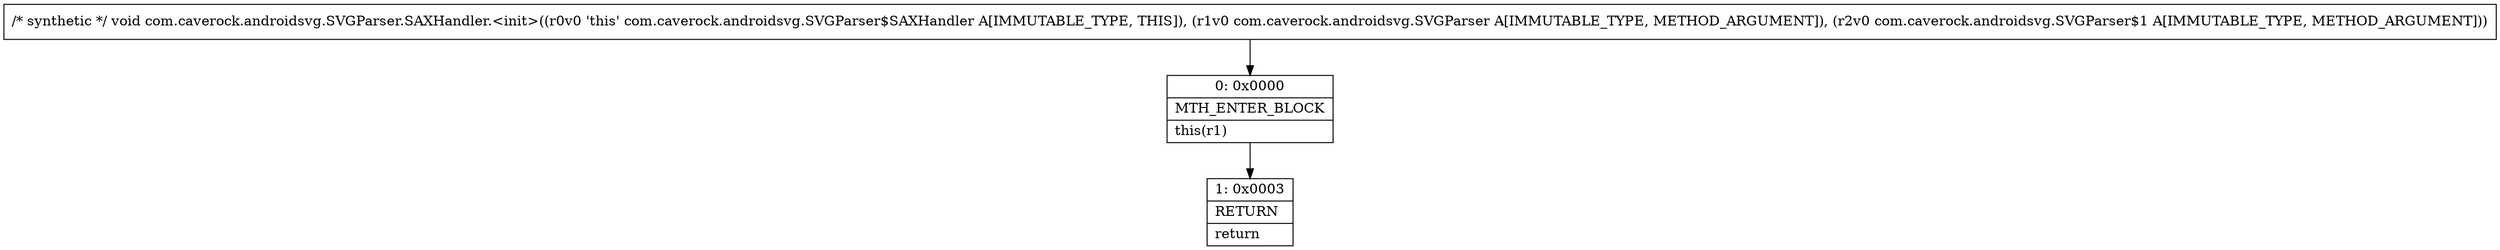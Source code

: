 digraph "CFG forcom.caverock.androidsvg.SVGParser.SAXHandler.\<init\>(Lcom\/caverock\/androidsvg\/SVGParser;Lcom\/caverock\/androidsvg\/SVGParser$1;)V" {
Node_0 [shape=record,label="{0\:\ 0x0000|MTH_ENTER_BLOCK\l|this(r1)\l}"];
Node_1 [shape=record,label="{1\:\ 0x0003|RETURN\l|return\l}"];
MethodNode[shape=record,label="{\/* synthetic *\/ void com.caverock.androidsvg.SVGParser.SAXHandler.\<init\>((r0v0 'this' com.caverock.androidsvg.SVGParser$SAXHandler A[IMMUTABLE_TYPE, THIS]), (r1v0 com.caverock.androidsvg.SVGParser A[IMMUTABLE_TYPE, METHOD_ARGUMENT]), (r2v0 com.caverock.androidsvg.SVGParser$1 A[IMMUTABLE_TYPE, METHOD_ARGUMENT])) }"];
MethodNode -> Node_0;
Node_0 -> Node_1;
}

